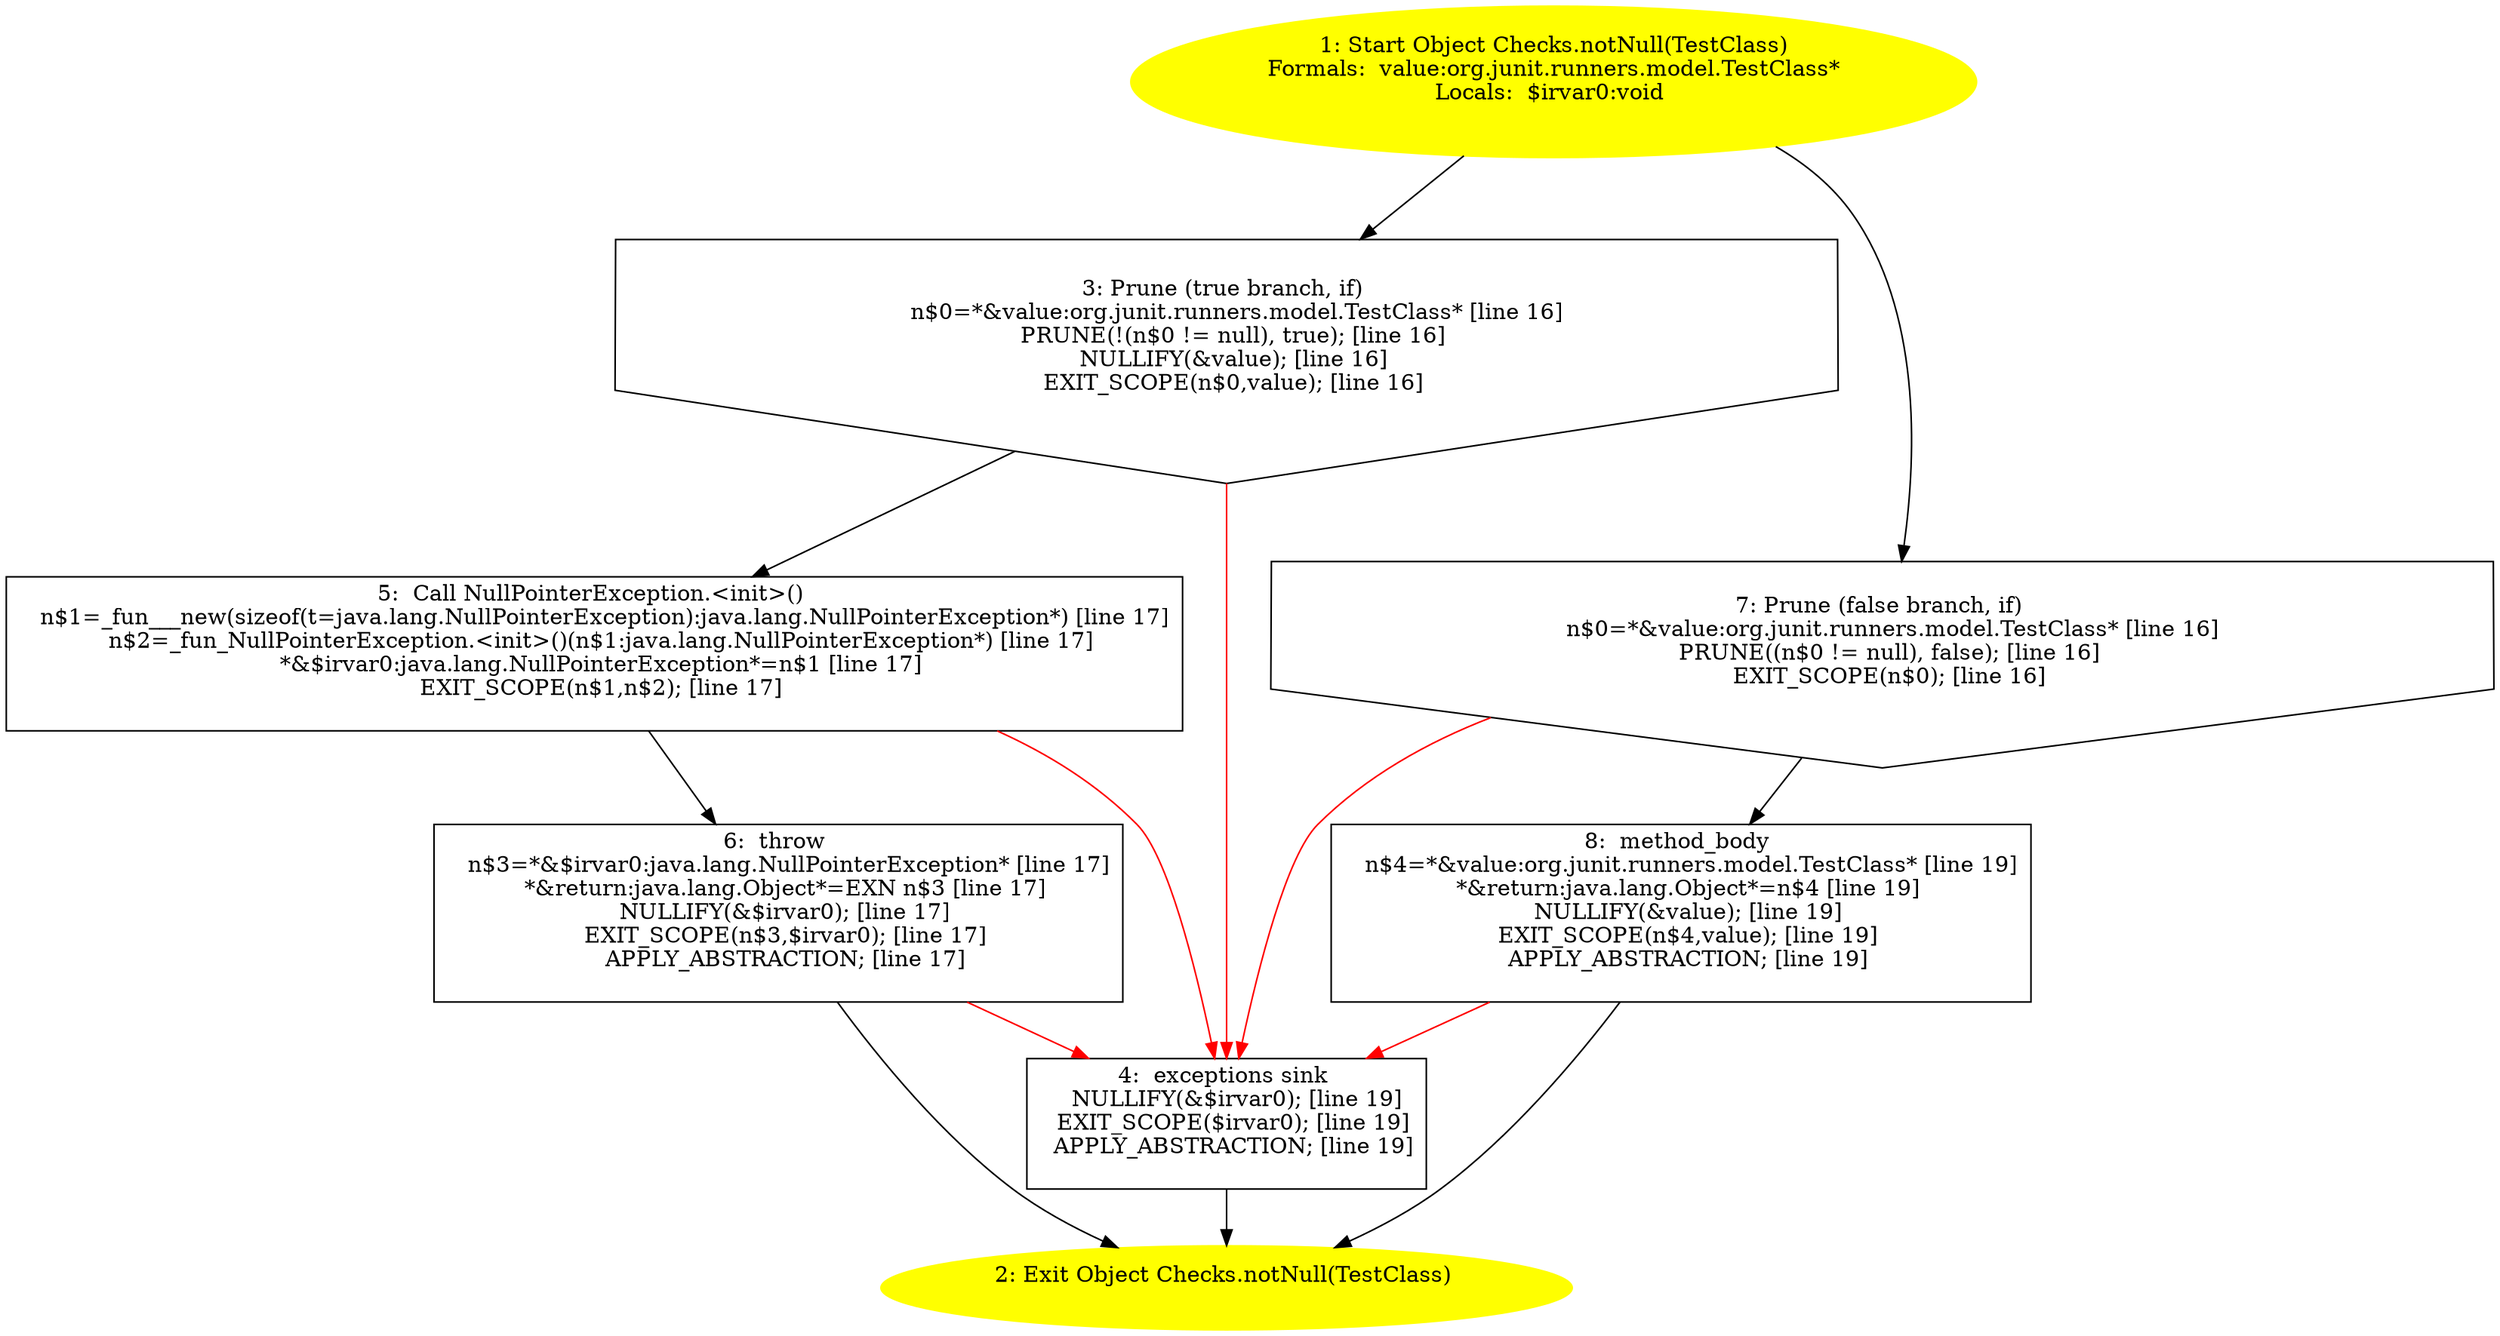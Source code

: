/* @generated */
digraph cfg {
"org.junit.internal.Checks.notNull(org.junit.runners.model.TestClass):java.lang.Object.1e856a43b7c1f2fe266eaed7a22819b7_1" [label="1: Start Object Checks.notNull(TestClass)\nFormals:  value:org.junit.runners.model.TestClass*\nLocals:  $irvar0:void \n  " color=yellow style=filled]
	

	 "org.junit.internal.Checks.notNull(org.junit.runners.model.TestClass):java.lang.Object.1e856a43b7c1f2fe266eaed7a22819b7_1" -> "org.junit.internal.Checks.notNull(org.junit.runners.model.TestClass):java.lang.Object.1e856a43b7c1f2fe266eaed7a22819b7_3" ;
	 "org.junit.internal.Checks.notNull(org.junit.runners.model.TestClass):java.lang.Object.1e856a43b7c1f2fe266eaed7a22819b7_1" -> "org.junit.internal.Checks.notNull(org.junit.runners.model.TestClass):java.lang.Object.1e856a43b7c1f2fe266eaed7a22819b7_7" ;
"org.junit.internal.Checks.notNull(org.junit.runners.model.TestClass):java.lang.Object.1e856a43b7c1f2fe266eaed7a22819b7_2" [label="2: Exit Object Checks.notNull(TestClass) \n  " color=yellow style=filled]
	

"org.junit.internal.Checks.notNull(org.junit.runners.model.TestClass):java.lang.Object.1e856a43b7c1f2fe266eaed7a22819b7_3" [label="3: Prune (true branch, if) \n   n$0=*&value:org.junit.runners.model.TestClass* [line 16]\n  PRUNE(!(n$0 != null), true); [line 16]\n  NULLIFY(&value); [line 16]\n  EXIT_SCOPE(n$0,value); [line 16]\n " shape="invhouse"]
	

	 "org.junit.internal.Checks.notNull(org.junit.runners.model.TestClass):java.lang.Object.1e856a43b7c1f2fe266eaed7a22819b7_3" -> "org.junit.internal.Checks.notNull(org.junit.runners.model.TestClass):java.lang.Object.1e856a43b7c1f2fe266eaed7a22819b7_5" ;
	 "org.junit.internal.Checks.notNull(org.junit.runners.model.TestClass):java.lang.Object.1e856a43b7c1f2fe266eaed7a22819b7_3" -> "org.junit.internal.Checks.notNull(org.junit.runners.model.TestClass):java.lang.Object.1e856a43b7c1f2fe266eaed7a22819b7_4" [color="red" ];
"org.junit.internal.Checks.notNull(org.junit.runners.model.TestClass):java.lang.Object.1e856a43b7c1f2fe266eaed7a22819b7_4" [label="4:  exceptions sink \n   NULLIFY(&$irvar0); [line 19]\n  EXIT_SCOPE($irvar0); [line 19]\n  APPLY_ABSTRACTION; [line 19]\n " shape="box"]
	

	 "org.junit.internal.Checks.notNull(org.junit.runners.model.TestClass):java.lang.Object.1e856a43b7c1f2fe266eaed7a22819b7_4" -> "org.junit.internal.Checks.notNull(org.junit.runners.model.TestClass):java.lang.Object.1e856a43b7c1f2fe266eaed7a22819b7_2" ;
"org.junit.internal.Checks.notNull(org.junit.runners.model.TestClass):java.lang.Object.1e856a43b7c1f2fe266eaed7a22819b7_5" [label="5:  Call NullPointerException.<init>() \n   n$1=_fun___new(sizeof(t=java.lang.NullPointerException):java.lang.NullPointerException*) [line 17]\n  n$2=_fun_NullPointerException.<init>()(n$1:java.lang.NullPointerException*) [line 17]\n  *&$irvar0:java.lang.NullPointerException*=n$1 [line 17]\n  EXIT_SCOPE(n$1,n$2); [line 17]\n " shape="box"]
	

	 "org.junit.internal.Checks.notNull(org.junit.runners.model.TestClass):java.lang.Object.1e856a43b7c1f2fe266eaed7a22819b7_5" -> "org.junit.internal.Checks.notNull(org.junit.runners.model.TestClass):java.lang.Object.1e856a43b7c1f2fe266eaed7a22819b7_6" ;
	 "org.junit.internal.Checks.notNull(org.junit.runners.model.TestClass):java.lang.Object.1e856a43b7c1f2fe266eaed7a22819b7_5" -> "org.junit.internal.Checks.notNull(org.junit.runners.model.TestClass):java.lang.Object.1e856a43b7c1f2fe266eaed7a22819b7_4" [color="red" ];
"org.junit.internal.Checks.notNull(org.junit.runners.model.TestClass):java.lang.Object.1e856a43b7c1f2fe266eaed7a22819b7_6" [label="6:  throw \n   n$3=*&$irvar0:java.lang.NullPointerException* [line 17]\n  *&return:java.lang.Object*=EXN n$3 [line 17]\n  NULLIFY(&$irvar0); [line 17]\n  EXIT_SCOPE(n$3,$irvar0); [line 17]\n  APPLY_ABSTRACTION; [line 17]\n " shape="box"]
	

	 "org.junit.internal.Checks.notNull(org.junit.runners.model.TestClass):java.lang.Object.1e856a43b7c1f2fe266eaed7a22819b7_6" -> "org.junit.internal.Checks.notNull(org.junit.runners.model.TestClass):java.lang.Object.1e856a43b7c1f2fe266eaed7a22819b7_2" ;
	 "org.junit.internal.Checks.notNull(org.junit.runners.model.TestClass):java.lang.Object.1e856a43b7c1f2fe266eaed7a22819b7_6" -> "org.junit.internal.Checks.notNull(org.junit.runners.model.TestClass):java.lang.Object.1e856a43b7c1f2fe266eaed7a22819b7_4" [color="red" ];
"org.junit.internal.Checks.notNull(org.junit.runners.model.TestClass):java.lang.Object.1e856a43b7c1f2fe266eaed7a22819b7_7" [label="7: Prune (false branch, if) \n   n$0=*&value:org.junit.runners.model.TestClass* [line 16]\n  PRUNE((n$0 != null), false); [line 16]\n  EXIT_SCOPE(n$0); [line 16]\n " shape="invhouse"]
	

	 "org.junit.internal.Checks.notNull(org.junit.runners.model.TestClass):java.lang.Object.1e856a43b7c1f2fe266eaed7a22819b7_7" -> "org.junit.internal.Checks.notNull(org.junit.runners.model.TestClass):java.lang.Object.1e856a43b7c1f2fe266eaed7a22819b7_8" ;
	 "org.junit.internal.Checks.notNull(org.junit.runners.model.TestClass):java.lang.Object.1e856a43b7c1f2fe266eaed7a22819b7_7" -> "org.junit.internal.Checks.notNull(org.junit.runners.model.TestClass):java.lang.Object.1e856a43b7c1f2fe266eaed7a22819b7_4" [color="red" ];
"org.junit.internal.Checks.notNull(org.junit.runners.model.TestClass):java.lang.Object.1e856a43b7c1f2fe266eaed7a22819b7_8" [label="8:  method_body \n   n$4=*&value:org.junit.runners.model.TestClass* [line 19]\n  *&return:java.lang.Object*=n$4 [line 19]\n  NULLIFY(&value); [line 19]\n  EXIT_SCOPE(n$4,value); [line 19]\n  APPLY_ABSTRACTION; [line 19]\n " shape="box"]
	

	 "org.junit.internal.Checks.notNull(org.junit.runners.model.TestClass):java.lang.Object.1e856a43b7c1f2fe266eaed7a22819b7_8" -> "org.junit.internal.Checks.notNull(org.junit.runners.model.TestClass):java.lang.Object.1e856a43b7c1f2fe266eaed7a22819b7_2" ;
	 "org.junit.internal.Checks.notNull(org.junit.runners.model.TestClass):java.lang.Object.1e856a43b7c1f2fe266eaed7a22819b7_8" -> "org.junit.internal.Checks.notNull(org.junit.runners.model.TestClass):java.lang.Object.1e856a43b7c1f2fe266eaed7a22819b7_4" [color="red" ];
}
